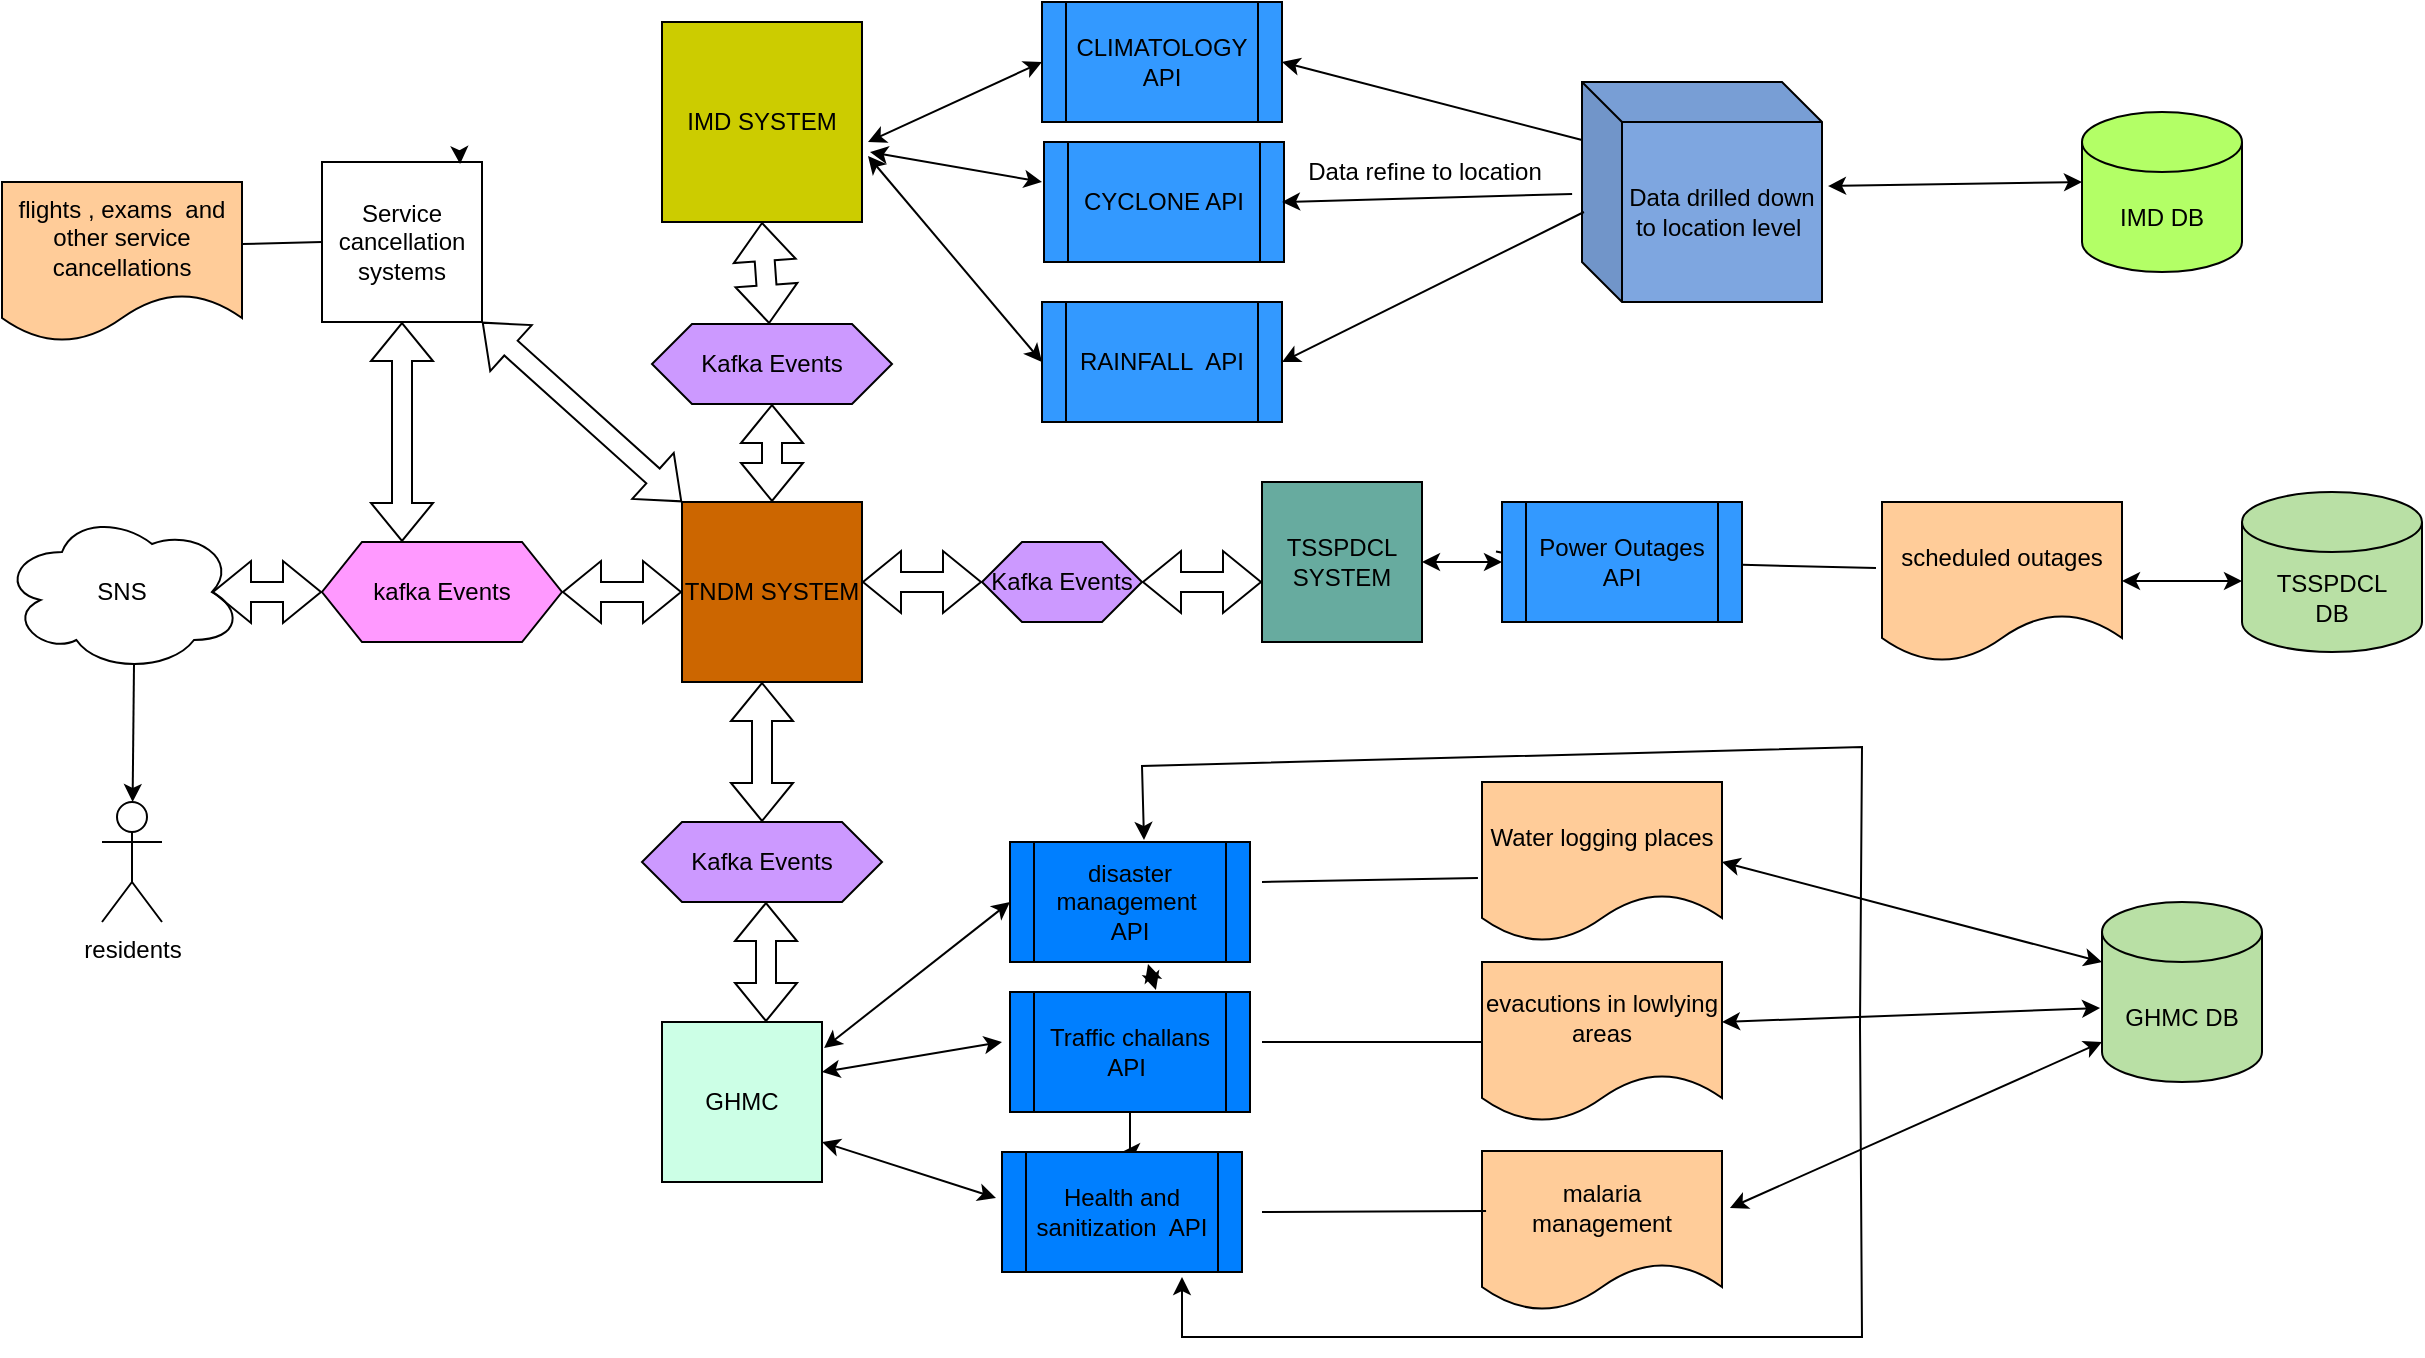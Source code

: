 <mxfile version="21.6.1" type="github">
  <diagram name="Page-1" id="eaPRT_ml55ByJp7L_sPj">
    <mxGraphModel dx="2021" dy="534" grid="1" gridSize="10" guides="1" tooltips="1" connect="1" arrows="1" fold="1" page="1" pageScale="1" pageWidth="827" pageHeight="1169" math="0" shadow="0">
      <root>
        <mxCell id="0" />
        <mxCell id="1" parent="0" />
        <mxCell id="SYDJRcQqZoQhkEUu3rmm-1" value="TNDM SYSTEM" style="whiteSpace=wrap;html=1;aspect=fixed;fillColor=#CC6600;" vertex="1" parent="1">
          <mxGeometry x="250" y="260" width="90" height="90" as="geometry" />
        </mxCell>
        <mxCell id="SYDJRcQqZoQhkEUu3rmm-3" value="residents" style="shape=umlActor;verticalLabelPosition=bottom;verticalAlign=top;html=1;outlineConnect=0;" vertex="1" parent="1">
          <mxGeometry x="-40" y="410" width="30" height="60" as="geometry" />
        </mxCell>
        <mxCell id="SYDJRcQqZoQhkEUu3rmm-4" value="SNS" style="ellipse;shape=cloud;whiteSpace=wrap;html=1;" vertex="1" parent="1">
          <mxGeometry x="-90" y="265" width="120" height="80" as="geometry" />
        </mxCell>
        <mxCell id="SYDJRcQqZoQhkEUu3rmm-5" value="" style="endArrow=classic;html=1;rounded=0;exitX=0.55;exitY=0.95;exitDx=0;exitDy=0;exitPerimeter=0;" edge="1" parent="1" source="SYDJRcQqZoQhkEUu3rmm-4" target="SYDJRcQqZoQhkEUu3rmm-3">
          <mxGeometry width="50" height="50" relative="1" as="geometry">
            <mxPoint x="55" y="260" as="sourcePoint" />
            <mxPoint x="440" y="250" as="targetPoint" />
            <Array as="points" />
          </mxGeometry>
        </mxCell>
        <mxCell id="SYDJRcQqZoQhkEUu3rmm-10" value="IMD SYSTEM" style="whiteSpace=wrap;html=1;aspect=fixed;fillColor=#CCCC00;" vertex="1" parent="1">
          <mxGeometry x="240" y="20" width="100" height="100" as="geometry" />
        </mxCell>
        <mxCell id="SYDJRcQqZoQhkEUu3rmm-11" value="TSSPDCL&lt;br&gt;SYSTEM" style="whiteSpace=wrap;html=1;aspect=fixed;fillColor=#67AB9F;" vertex="1" parent="1">
          <mxGeometry x="540" y="250" width="80" height="80" as="geometry" />
        </mxCell>
        <mxCell id="SYDJRcQqZoQhkEUu3rmm-12" value="CLIMATOLOGY&lt;br&gt;API" style="shape=process;whiteSpace=wrap;html=1;backgroundOutline=1;fillColor=#3399FF;" vertex="1" parent="1">
          <mxGeometry x="430" y="10" width="120" height="60" as="geometry" />
        </mxCell>
        <mxCell id="SYDJRcQqZoQhkEUu3rmm-15" value="Data drilled down to location level&amp;nbsp;" style="shape=cube;whiteSpace=wrap;html=1;boundedLbl=1;backgroundOutline=1;darkOpacity=0.05;darkOpacity2=0.1;fillColor=#7EA6E0;" vertex="1" parent="1">
          <mxGeometry x="700" y="50" width="120" height="110" as="geometry" />
        </mxCell>
        <mxCell id="SYDJRcQqZoQhkEUu3rmm-17" value="CYCLONE API" style="shape=process;whiteSpace=wrap;html=1;backgroundOutline=1;fillColor=#3399FF;" vertex="1" parent="1">
          <mxGeometry x="431" y="80" width="120" height="60" as="geometry" />
        </mxCell>
        <mxCell id="SYDJRcQqZoQhkEUu3rmm-18" value="RAINFALL&amp;nbsp; API" style="shape=process;whiteSpace=wrap;html=1;backgroundOutline=1;fillColor=#3399FF;" vertex="1" parent="1">
          <mxGeometry x="430" y="160" width="120" height="60" as="geometry" />
        </mxCell>
        <mxCell id="SYDJRcQqZoQhkEUu3rmm-20" value="" style="endArrow=classic;html=1;rounded=0;" edge="1" parent="1" source="SYDJRcQqZoQhkEUu3rmm-21">
          <mxGeometry width="50" height="50" relative="1" as="geometry">
            <mxPoint x="650" y="110" as="sourcePoint" />
            <mxPoint x="560" y="110" as="targetPoint" />
          </mxGeometry>
        </mxCell>
        <mxCell id="SYDJRcQqZoQhkEUu3rmm-29" value="scheduled outages" style="shape=document;whiteSpace=wrap;html=1;boundedLbl=1;fillColor=#FFCC99;" vertex="1" parent="1">
          <mxGeometry x="850" y="260" width="120" height="80" as="geometry" />
        </mxCell>
        <mxCell id="SYDJRcQqZoQhkEUu3rmm-30" value="GHMC" style="whiteSpace=wrap;html=1;aspect=fixed;fillColor=#CCFFE6;" vertex="1" parent="1">
          <mxGeometry x="240" y="520" width="80" height="80" as="geometry" />
        </mxCell>
        <mxCell id="SYDJRcQqZoQhkEUu3rmm-32" value="disaster management&amp;nbsp; API" style="shape=process;whiteSpace=wrap;html=1;backgroundOutline=1;fillColor=#007FFF;" vertex="1" parent="1">
          <mxGeometry x="414" y="430" width="120" height="60" as="geometry" />
        </mxCell>
        <mxCell id="SYDJRcQqZoQhkEUu3rmm-57" value="" style="edgeStyle=orthogonalEdgeStyle;rounded=0;orthogonalLoop=1;jettySize=auto;html=1;" edge="1" parent="1" source="SYDJRcQqZoQhkEUu3rmm-33" target="SYDJRcQqZoQhkEUu3rmm-36">
          <mxGeometry relative="1" as="geometry" />
        </mxCell>
        <mxCell id="SYDJRcQqZoQhkEUu3rmm-33" value="Traffic challans API&amp;nbsp;" style="shape=process;whiteSpace=wrap;html=1;backgroundOutline=1;fillColor=#007FFF;" vertex="1" parent="1">
          <mxGeometry x="414" y="505" width="120" height="60" as="geometry" />
        </mxCell>
        <mxCell id="SYDJRcQqZoQhkEUu3rmm-36" value="Health and sanitization&amp;nbsp; API" style="shape=process;whiteSpace=wrap;html=1;backgroundOutline=1;fillColor=#007FFF;" vertex="1" parent="1">
          <mxGeometry x="410" y="585" width="120" height="60" as="geometry" />
        </mxCell>
        <mxCell id="SYDJRcQqZoQhkEUu3rmm-37" value="malaria&lt;br&gt;management" style="shape=document;whiteSpace=wrap;html=1;boundedLbl=1;fillColor=#FFCC99;" vertex="1" parent="1">
          <mxGeometry x="650" y="584.5" width="120" height="80" as="geometry" />
        </mxCell>
        <mxCell id="SYDJRcQqZoQhkEUu3rmm-38" value="" style="shape=flexArrow;endArrow=classic;startArrow=classic;html=1;rounded=0;entryX=0.5;entryY=1;entryDx=0;entryDy=0;" edge="1" parent="1" source="SYDJRcQqZoQhkEUu3rmm-1" target="SYDJRcQqZoQhkEUu3rmm-76">
          <mxGeometry width="100" height="100" relative="1" as="geometry">
            <mxPoint x="120" y="440" as="sourcePoint" />
            <mxPoint x="295" y="200" as="targetPoint" />
            <Array as="points" />
          </mxGeometry>
        </mxCell>
        <mxCell id="SYDJRcQqZoQhkEUu3rmm-39" value="" style="shape=flexArrow;endArrow=classic;startArrow=classic;html=1;rounded=0;entryX=0;entryY=0.5;entryDx=0;entryDy=0;" edge="1" parent="1" target="SYDJRcQqZoQhkEUu3rmm-96">
          <mxGeometry width="100" height="100" relative="1" as="geometry">
            <mxPoint x="340" y="300" as="sourcePoint" />
            <mxPoint x="390" y="300" as="targetPoint" />
          </mxGeometry>
        </mxCell>
        <mxCell id="SYDJRcQqZoQhkEUu3rmm-43" value="evacutions in lowlying areas" style="shape=document;whiteSpace=wrap;html=1;boundedLbl=1;fillColor=#FFCC99;" vertex="1" parent="1">
          <mxGeometry x="650" y="490" width="120" height="80" as="geometry" />
        </mxCell>
        <mxCell id="SYDJRcQqZoQhkEUu3rmm-44" value="" style="endArrow=none;html=1;rounded=0;entryX=-0.025;entryY=0.413;entryDx=0;entryDy=0;entryPerimeter=0;" edge="1" parent="1" source="SYDJRcQqZoQhkEUu3rmm-28" target="SYDJRcQqZoQhkEUu3rmm-29">
          <mxGeometry width="50" height="50" relative="1" as="geometry">
            <mxPoint x="720" y="297" as="sourcePoint" />
            <mxPoint x="720" y="260" as="targetPoint" />
          </mxGeometry>
        </mxCell>
        <mxCell id="SYDJRcQqZoQhkEUu3rmm-47" value="" style="endArrow=classic;startArrow=classic;html=1;rounded=0;" edge="1" parent="1">
          <mxGeometry width="50" height="50" relative="1" as="geometry">
            <mxPoint x="320" y="545" as="sourcePoint" />
            <mxPoint x="410" y="530" as="targetPoint" />
          </mxGeometry>
        </mxCell>
        <mxCell id="SYDJRcQqZoQhkEUu3rmm-48" value="" style="endArrow=classic;startArrow=classic;html=1;rounded=0;entryX=-0.025;entryY=0.383;entryDx=0;entryDy=0;entryPerimeter=0;exitX=1;exitY=0.75;exitDx=0;exitDy=0;" edge="1" parent="1" source="SYDJRcQqZoQhkEUu3rmm-30" target="SYDJRcQqZoQhkEUu3rmm-36">
          <mxGeometry width="50" height="50" relative="1" as="geometry">
            <mxPoint x="330" y="560" as="sourcePoint" />
            <mxPoint x="380" y="510" as="targetPoint" />
          </mxGeometry>
        </mxCell>
        <mxCell id="SYDJRcQqZoQhkEUu3rmm-49" value="" style="endArrow=none;html=1;rounded=0;entryX=0;entryY=0.5;entryDx=0;entryDy=0;" edge="1" parent="1" target="SYDJRcQqZoQhkEUu3rmm-43">
          <mxGeometry width="50" height="50" relative="1" as="geometry">
            <mxPoint x="540" y="530" as="sourcePoint" />
            <mxPoint x="620" y="520" as="targetPoint" />
            <Array as="points" />
          </mxGeometry>
        </mxCell>
        <mxCell id="SYDJRcQqZoQhkEUu3rmm-50" value="" style="endArrow=none;html=1;rounded=0;entryX=0.017;entryY=0.375;entryDx=0;entryDy=0;entryPerimeter=0;" edge="1" parent="1" target="SYDJRcQqZoQhkEUu3rmm-37">
          <mxGeometry width="50" height="50" relative="1" as="geometry">
            <mxPoint x="540" y="615" as="sourcePoint" />
            <mxPoint x="620" y="570" as="targetPoint" />
            <Array as="points" />
          </mxGeometry>
        </mxCell>
        <mxCell id="SYDJRcQqZoQhkEUu3rmm-52" value="" style="endArrow=classic;startArrow=classic;html=1;rounded=0;entryX=0;entryY=0.5;entryDx=0;entryDy=0;exitX=1.013;exitY=0.163;exitDx=0;exitDy=0;exitPerimeter=0;" edge="1" parent="1" source="SYDJRcQqZoQhkEUu3rmm-30" target="SYDJRcQqZoQhkEUu3rmm-32">
          <mxGeometry width="50" height="50" relative="1" as="geometry">
            <mxPoint x="330" y="520" as="sourcePoint" />
            <mxPoint x="370" y="440" as="targetPoint" />
            <Array as="points" />
          </mxGeometry>
        </mxCell>
        <mxCell id="SYDJRcQqZoQhkEUu3rmm-53" value="" style="endArrow=classic;startArrow=classic;html=1;rounded=0;exitX=0.608;exitY=-0.017;exitDx=0;exitDy=0;exitPerimeter=0;entryX=0.575;entryY=1.017;entryDx=0;entryDy=0;entryPerimeter=0;" edge="1" parent="1" source="SYDJRcQqZoQhkEUu3rmm-33" target="SYDJRcQqZoQhkEUu3rmm-32">
          <mxGeometry width="50" height="50" relative="1" as="geometry">
            <mxPoint x="440" y="490" as="sourcePoint" />
            <mxPoint x="490" y="440" as="targetPoint" />
          </mxGeometry>
        </mxCell>
        <mxCell id="SYDJRcQqZoQhkEUu3rmm-54" value="Water logging places" style="shape=document;whiteSpace=wrap;html=1;boundedLbl=1;fillColor=#FFCC99;" vertex="1" parent="1">
          <mxGeometry x="650" y="400" width="120" height="80" as="geometry" />
        </mxCell>
        <mxCell id="SYDJRcQqZoQhkEUu3rmm-55" value="" style="endArrow=none;html=1;rounded=0;entryX=-0.017;entryY=0.6;entryDx=0;entryDy=0;entryPerimeter=0;" edge="1" parent="1" target="SYDJRcQqZoQhkEUu3rmm-54">
          <mxGeometry width="50" height="50" relative="1" as="geometry">
            <mxPoint x="540" y="450" as="sourcePoint" />
            <mxPoint x="610" y="390" as="targetPoint" />
            <Array as="points" />
          </mxGeometry>
        </mxCell>
        <mxCell id="SYDJRcQqZoQhkEUu3rmm-56" value="" style="endArrow=classic;startArrow=classic;html=1;rounded=0;entryX=0.4;entryY=-0.05;entryDx=0;entryDy=0;entryPerimeter=0;" edge="1" parent="1">
          <mxGeometry width="50" height="50" relative="1" as="geometry">
            <mxPoint x="500" y="647.5" as="sourcePoint" />
            <mxPoint x="481" y="429" as="targetPoint" />
            <Array as="points">
              <mxPoint x="500" y="677.5" />
              <mxPoint x="840" y="677.5" />
              <mxPoint x="839" y="522" />
              <mxPoint x="840" y="382.5" />
              <mxPoint x="480" y="392" />
            </Array>
          </mxGeometry>
        </mxCell>
        <mxCell id="SYDJRcQqZoQhkEUu3rmm-59" value="IMD DB" style="shape=cylinder3;whiteSpace=wrap;html=1;boundedLbl=1;backgroundOutline=1;size=15;fillColor=#B3FF66;" vertex="1" parent="1">
          <mxGeometry x="950" y="65" width="80" height="80" as="geometry" />
        </mxCell>
        <mxCell id="SYDJRcQqZoQhkEUu3rmm-60" value="TSSPDCL&lt;br&gt;DB" style="shape=cylinder3;whiteSpace=wrap;html=1;boundedLbl=1;backgroundOutline=1;size=15;fillColor=#B9E0A5;" vertex="1" parent="1">
          <mxGeometry x="1030" y="255" width="90" height="80" as="geometry" />
        </mxCell>
        <mxCell id="SYDJRcQqZoQhkEUu3rmm-61" value="GHMC DB" style="shape=cylinder3;whiteSpace=wrap;html=1;boundedLbl=1;backgroundOutline=1;size=15;fillColor=#B9E0A5;" vertex="1" parent="1">
          <mxGeometry x="960" y="460" width="80" height="90" as="geometry" />
        </mxCell>
        <mxCell id="SYDJRcQqZoQhkEUu3rmm-63" value="" style="endArrow=classic;startArrow=classic;html=1;rounded=0;exitX=1.025;exitY=0.473;exitDx=0;exitDy=0;exitPerimeter=0;" edge="1" parent="1" source="SYDJRcQqZoQhkEUu3rmm-15">
          <mxGeometry width="50" height="50" relative="1" as="geometry">
            <mxPoint x="900" y="150" as="sourcePoint" />
            <mxPoint x="950" y="100" as="targetPoint" />
          </mxGeometry>
        </mxCell>
        <mxCell id="SYDJRcQqZoQhkEUu3rmm-64" value="" style="endArrow=classic;startArrow=classic;html=1;rounded=0;" edge="1" parent="1">
          <mxGeometry width="50" height="50" relative="1" as="geometry">
            <mxPoint x="970" y="299.5" as="sourcePoint" />
            <mxPoint x="1030" y="299.5" as="targetPoint" />
          </mxGeometry>
        </mxCell>
        <mxCell id="SYDJRcQqZoQhkEUu3rmm-65" value="" style="endArrow=classic;startArrow=classic;html=1;rounded=0;exitX=-0.012;exitY=0.589;exitDx=0;exitDy=0;exitPerimeter=0;" edge="1" parent="1" source="SYDJRcQqZoQhkEUu3rmm-61">
          <mxGeometry width="50" height="50" relative="1" as="geometry">
            <mxPoint x="840.71" y="520" as="sourcePoint" />
            <mxPoint x="769.999" y="520" as="targetPoint" />
          </mxGeometry>
        </mxCell>
        <mxCell id="SYDJRcQqZoQhkEUu3rmm-66" value="" style="endArrow=classic;startArrow=classic;html=1;rounded=0;entryX=0;entryY=0;entryDx=0;entryDy=30;entryPerimeter=0;" edge="1" parent="1" target="SYDJRcQqZoQhkEUu3rmm-61">
          <mxGeometry width="50" height="50" relative="1" as="geometry">
            <mxPoint x="770" y="440" as="sourcePoint" />
            <mxPoint x="820" y="390" as="targetPoint" />
          </mxGeometry>
        </mxCell>
        <mxCell id="SYDJRcQqZoQhkEUu3rmm-67" value="" style="endArrow=classic;startArrow=classic;html=1;rounded=0;exitX=1.033;exitY=0.356;exitDx=0;exitDy=0;exitPerimeter=0;" edge="1" parent="1" source="SYDJRcQqZoQhkEUu3rmm-37">
          <mxGeometry width="50" height="50" relative="1" as="geometry">
            <mxPoint x="910" y="580" as="sourcePoint" />
            <mxPoint x="960" y="530" as="targetPoint" />
          </mxGeometry>
        </mxCell>
        <mxCell id="SYDJRcQqZoQhkEUu3rmm-72" value="kafka Events" style="shape=hexagon;perimeter=hexagonPerimeter2;whiteSpace=wrap;html=1;fixedSize=1;fillColor=#FF99FF;" vertex="1" parent="1">
          <mxGeometry x="70" y="280" width="120" height="50" as="geometry" />
        </mxCell>
        <mxCell id="SYDJRcQqZoQhkEUu3rmm-73" value="Kafka Events" style="shape=hexagon;perimeter=hexagonPerimeter2;whiteSpace=wrap;html=1;fixedSize=1;fillColor=#CC99FF;" vertex="1" parent="1">
          <mxGeometry x="230" y="420" width="120" height="40" as="geometry" />
        </mxCell>
        <mxCell id="SYDJRcQqZoQhkEUu3rmm-74" value="" style="shape=flexArrow;endArrow=classic;startArrow=classic;html=1;rounded=0;exitX=0.65;exitY=0;exitDx=0;exitDy=0;exitPerimeter=0;" edge="1" parent="1" source="SYDJRcQqZoQhkEUu3rmm-30">
          <mxGeometry width="100" height="100" relative="1" as="geometry">
            <mxPoint x="200" y="540" as="sourcePoint" />
            <mxPoint x="292" y="460" as="targetPoint" />
          </mxGeometry>
        </mxCell>
        <mxCell id="SYDJRcQqZoQhkEUu3rmm-75" value="" style="shape=hexagon;perimeter=hexagonPerimeter2;whiteSpace=wrap;html=1;fixedSize=1;" vertex="1" parent="1">
          <mxGeometry x="240" y="190" width="120" as="geometry" />
        </mxCell>
        <mxCell id="SYDJRcQqZoQhkEUu3rmm-76" value="Kafka Events" style="shape=hexagon;perimeter=hexagonPerimeter2;whiteSpace=wrap;html=1;fixedSize=1;fillColor=#CC99FF;" vertex="1" parent="1">
          <mxGeometry x="235" y="171" width="120" height="40" as="geometry" />
        </mxCell>
        <mxCell id="SYDJRcQqZoQhkEUu3rmm-77" value="" style="shape=flexArrow;endArrow=classic;startArrow=classic;html=1;rounded=0;exitX=0.5;exitY=0;exitDx=0;exitDy=0;" edge="1" parent="1" source="SYDJRcQqZoQhkEUu3rmm-73">
          <mxGeometry width="100" height="100" relative="1" as="geometry">
            <mxPoint x="220" y="440" as="sourcePoint" />
            <mxPoint x="290" y="350" as="targetPoint" />
          </mxGeometry>
        </mxCell>
        <mxCell id="SYDJRcQqZoQhkEUu3rmm-81" value="" style="shape=flexArrow;endArrow=classic;startArrow=classic;html=1;rounded=0;" edge="1" parent="1" source="SYDJRcQqZoQhkEUu3rmm-76">
          <mxGeometry width="100" height="100" relative="1" as="geometry">
            <mxPoint x="190" y="220" as="sourcePoint" />
            <mxPoint x="290" y="120" as="targetPoint" />
          </mxGeometry>
        </mxCell>
        <mxCell id="SYDJRcQqZoQhkEUu3rmm-82" value="" style="shape=flexArrow;endArrow=classic;startArrow=classic;html=1;rounded=0;exitX=0.875;exitY=0.5;exitDx=0;exitDy=0;exitPerimeter=0;entryX=0;entryY=0.5;entryDx=0;entryDy=0;" edge="1" parent="1" source="SYDJRcQqZoQhkEUu3rmm-4" target="SYDJRcQqZoQhkEUu3rmm-72">
          <mxGeometry width="100" height="100" relative="1" as="geometry">
            <mxPoint x="-20" y="400" as="sourcePoint" />
            <mxPoint x="80" y="300" as="targetPoint" />
          </mxGeometry>
        </mxCell>
        <mxCell id="SYDJRcQqZoQhkEUu3rmm-83" value="" style="shape=flexArrow;endArrow=classic;startArrow=classic;html=1;rounded=0;entryX=0;entryY=0.5;entryDx=0;entryDy=0;exitX=1;exitY=0.5;exitDx=0;exitDy=0;" edge="1" parent="1" source="SYDJRcQqZoQhkEUu3rmm-72" target="SYDJRcQqZoQhkEUu3rmm-1">
          <mxGeometry width="100" height="100" relative="1" as="geometry">
            <mxPoint x="200" y="300" as="sourcePoint" />
            <mxPoint x="290" y="210" as="targetPoint" />
          </mxGeometry>
        </mxCell>
        <mxCell id="SYDJRcQqZoQhkEUu3rmm-85" value="Service cancellation systems" style="whiteSpace=wrap;html=1;aspect=fixed;" vertex="1" parent="1">
          <mxGeometry x="70" y="90" width="80" height="80" as="geometry" />
        </mxCell>
        <mxCell id="SYDJRcQqZoQhkEUu3rmm-86" value="" style="shape=flexArrow;endArrow=classic;startArrow=classic;html=1;rounded=0;entryX=0;entryY=0;entryDx=0;entryDy=0;" edge="1" parent="1" target="SYDJRcQqZoQhkEUu3rmm-1">
          <mxGeometry width="100" height="100" relative="1" as="geometry">
            <mxPoint x="150" y="170" as="sourcePoint" />
            <mxPoint x="140" y="170" as="targetPoint" />
          </mxGeometry>
        </mxCell>
        <mxCell id="SYDJRcQqZoQhkEUu3rmm-87" value="" style="shape=flexArrow;endArrow=classic;startArrow=classic;html=1;rounded=0;exitX=0.25;exitY=-0.02;exitDx=0;exitDy=0;exitPerimeter=0;entryX=0.5;entryY=1;entryDx=0;entryDy=0;" edge="1" parent="1" target="SYDJRcQqZoQhkEUu3rmm-85">
          <mxGeometry width="100" height="100" relative="1" as="geometry">
            <mxPoint x="110" y="280" as="sourcePoint" />
            <mxPoint x="110" y="181" as="targetPoint" />
          </mxGeometry>
        </mxCell>
        <mxCell id="SYDJRcQqZoQhkEUu3rmm-88" style="edgeStyle=orthogonalEdgeStyle;rounded=0;orthogonalLoop=1;jettySize=auto;html=1;exitX=0.5;exitY=0;exitDx=0;exitDy=0;entryX=0.863;entryY=0.013;entryDx=0;entryDy=0;entryPerimeter=0;" edge="1" parent="1" source="SYDJRcQqZoQhkEUu3rmm-85" target="SYDJRcQqZoQhkEUu3rmm-85">
          <mxGeometry relative="1" as="geometry" />
        </mxCell>
        <mxCell id="SYDJRcQqZoQhkEUu3rmm-89" value="flights , exams&amp;nbsp; and other service cancellations" style="shape=document;whiteSpace=wrap;html=1;boundedLbl=1;fillColor=#FFCC99;" vertex="1" parent="1">
          <mxGeometry x="-90" y="100" width="120" height="80" as="geometry" />
        </mxCell>
        <mxCell id="SYDJRcQqZoQhkEUu3rmm-90" value="" style="endArrow=none;html=1;rounded=0;exitX=1;exitY=0.388;exitDx=0;exitDy=0;exitPerimeter=0;" edge="1" parent="1" source="SYDJRcQqZoQhkEUu3rmm-89">
          <mxGeometry width="50" height="50" relative="1" as="geometry">
            <mxPoint x="20" y="180" as="sourcePoint" />
            <mxPoint x="70" y="130" as="targetPoint" />
          </mxGeometry>
        </mxCell>
        <mxCell id="SYDJRcQqZoQhkEUu3rmm-93" value="" style="endArrow=classic;startArrow=classic;html=1;rounded=0;entryX=0;entryY=0.5;entryDx=0;entryDy=0;exitX=1.03;exitY=0.67;exitDx=0;exitDy=0;exitPerimeter=0;" edge="1" parent="1" source="SYDJRcQqZoQhkEUu3rmm-10" target="SYDJRcQqZoQhkEUu3rmm-18">
          <mxGeometry width="50" height="50" relative="1" as="geometry">
            <mxPoint x="340" y="230" as="sourcePoint" />
            <mxPoint x="390" y="180" as="targetPoint" />
          </mxGeometry>
        </mxCell>
        <mxCell id="SYDJRcQqZoQhkEUu3rmm-94" value="" style="endArrow=classic;startArrow=classic;html=1;rounded=0;exitX=1.04;exitY=0.65;exitDx=0;exitDy=0;exitPerimeter=0;" edge="1" parent="1" source="SYDJRcQqZoQhkEUu3rmm-10">
          <mxGeometry width="50" height="50" relative="1" as="geometry">
            <mxPoint x="340" y="100" as="sourcePoint" />
            <mxPoint x="430" y="100" as="targetPoint" />
          </mxGeometry>
        </mxCell>
        <mxCell id="SYDJRcQqZoQhkEUu3rmm-95" value="" style="endArrow=classic;startArrow=classic;html=1;rounded=0;entryX=0;entryY=0.5;entryDx=0;entryDy=0;exitX=1.03;exitY=0.6;exitDx=0;exitDy=0;exitPerimeter=0;" edge="1" parent="1" source="SYDJRcQqZoQhkEUu3rmm-10" target="SYDJRcQqZoQhkEUu3rmm-12">
          <mxGeometry width="50" height="50" relative="1" as="geometry">
            <mxPoint x="340" y="100" as="sourcePoint" />
            <mxPoint x="390" y="50" as="targetPoint" />
          </mxGeometry>
        </mxCell>
        <mxCell id="SYDJRcQqZoQhkEUu3rmm-96" value="Kafka Events" style="shape=hexagon;perimeter=hexagonPerimeter2;whiteSpace=wrap;html=1;fixedSize=1;fillColor=#CC99FF;" vertex="1" parent="1">
          <mxGeometry x="400" y="280" width="80" height="40" as="geometry" />
        </mxCell>
        <mxCell id="SYDJRcQqZoQhkEUu3rmm-100" value="" style="endArrow=none;html=1;rounded=0;entryX=-0.025;entryY=0.413;entryDx=0;entryDy=0;entryPerimeter=0;" edge="1" parent="1" target="SYDJRcQqZoQhkEUu3rmm-28">
          <mxGeometry width="50" height="50" relative="1" as="geometry">
            <mxPoint x="720" y="297" as="sourcePoint" />
            <mxPoint x="847" y="293" as="targetPoint" />
          </mxGeometry>
        </mxCell>
        <mxCell id="SYDJRcQqZoQhkEUu3rmm-28" value="Power Outages API" style="shape=process;whiteSpace=wrap;html=1;backgroundOutline=1;fillColor=#3399FF;" vertex="1" parent="1">
          <mxGeometry x="660" y="260" width="120" height="60" as="geometry" />
        </mxCell>
        <mxCell id="SYDJRcQqZoQhkEUu3rmm-102" value="" style="shape=flexArrow;endArrow=classic;startArrow=classic;html=1;rounded=0;exitX=1;exitY=0.5;exitDx=0;exitDy=0;entryX=0;entryY=0.625;entryDx=0;entryDy=0;entryPerimeter=0;" edge="1" parent="1" source="SYDJRcQqZoQhkEUu3rmm-96" target="SYDJRcQqZoQhkEUu3rmm-11">
          <mxGeometry width="100" height="100" relative="1" as="geometry">
            <mxPoint x="450" y="380" as="sourcePoint" />
            <mxPoint x="550" y="280" as="targetPoint" />
          </mxGeometry>
        </mxCell>
        <mxCell id="SYDJRcQqZoQhkEUu3rmm-103" value="" style="endArrow=classic;startArrow=classic;html=1;rounded=0;entryX=0;entryY=0.5;entryDx=0;entryDy=0;exitX=1;exitY=0.5;exitDx=0;exitDy=0;" edge="1" parent="1" source="SYDJRcQqZoQhkEUu3rmm-11" target="SYDJRcQqZoQhkEUu3rmm-28">
          <mxGeometry width="50" height="50" relative="1" as="geometry">
            <mxPoint x="620" y="300" as="sourcePoint" />
            <mxPoint x="670" y="250" as="targetPoint" />
          </mxGeometry>
        </mxCell>
        <mxCell id="SYDJRcQqZoQhkEUu3rmm-104" value="" style="endArrow=classic;html=1;rounded=0;entryX=1;entryY=0.5;entryDx=0;entryDy=0;exitX=0.008;exitY=0.591;exitDx=0;exitDy=0;exitPerimeter=0;" edge="1" parent="1" source="SYDJRcQqZoQhkEUu3rmm-15" target="SYDJRcQqZoQhkEUu3rmm-18">
          <mxGeometry width="50" height="50" relative="1" as="geometry">
            <mxPoint x="590" y="200" as="sourcePoint" />
            <mxPoint x="640" y="150" as="targetPoint" />
          </mxGeometry>
        </mxCell>
        <mxCell id="SYDJRcQqZoQhkEUu3rmm-105" value="" style="endArrow=classic;html=1;rounded=0;exitX=0;exitY=0.264;exitDx=0;exitDy=0;exitPerimeter=0;entryX=1;entryY=0.5;entryDx=0;entryDy=0;" edge="1" parent="1" source="SYDJRcQqZoQhkEUu3rmm-15" target="SYDJRcQqZoQhkEUu3rmm-12">
          <mxGeometry width="50" height="50" relative="1" as="geometry">
            <mxPoint x="520" y="90" as="sourcePoint" />
            <mxPoint x="570" y="40" as="targetPoint" />
          </mxGeometry>
        </mxCell>
        <mxCell id="SYDJRcQqZoQhkEUu3rmm-21" value="Data refine to location" style="text;html=1;align=center;verticalAlign=middle;resizable=0;points=[];autosize=1;strokeColor=none;fillColor=none;" vertex="1" parent="1">
          <mxGeometry x="551" y="80" width="140" height="30" as="geometry" />
        </mxCell>
        <mxCell id="SYDJRcQqZoQhkEUu3rmm-107" value="" style="endArrow=classic;html=1;rounded=0;exitX=1.029;exitY=0.867;exitDx=0;exitDy=0;exitPerimeter=0;entryX=-0.007;entryY=1;entryDx=0;entryDy=0;entryPerimeter=0;" edge="1" parent="1" source="SYDJRcQqZoQhkEUu3rmm-21" target="SYDJRcQqZoQhkEUu3rmm-21">
          <mxGeometry width="50" height="50" relative="1" as="geometry">
            <mxPoint x="560" y="135" as="sourcePoint" />
            <mxPoint x="610" y="85" as="targetPoint" />
          </mxGeometry>
        </mxCell>
      </root>
    </mxGraphModel>
  </diagram>
</mxfile>
